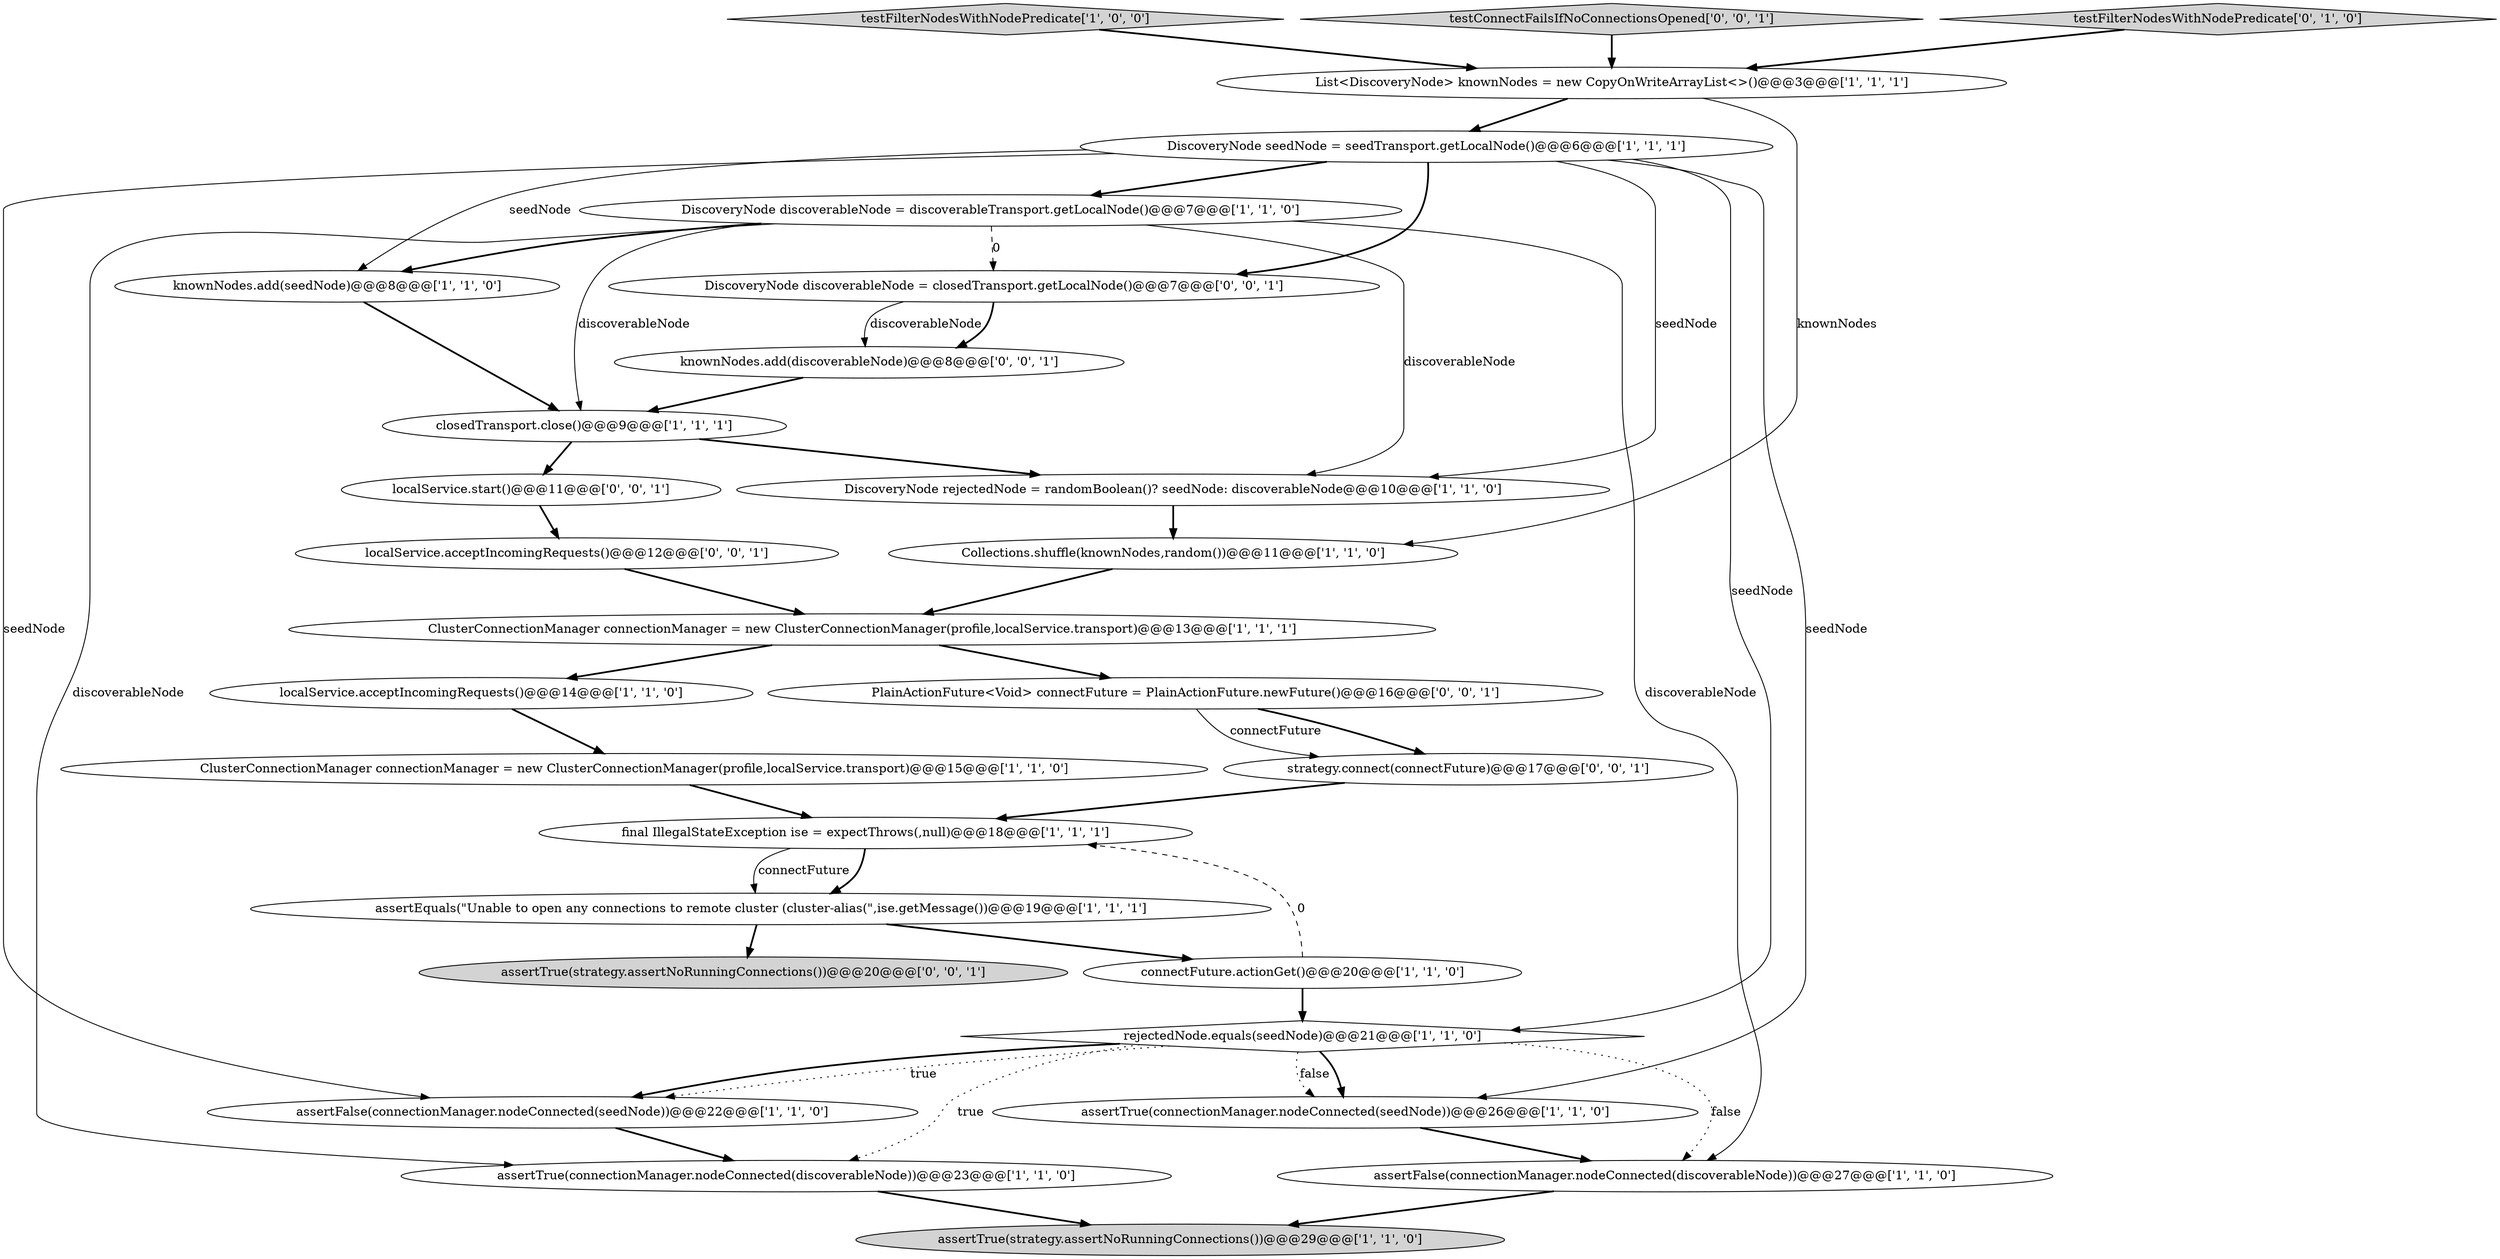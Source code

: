 digraph {
0 [style = filled, label = "localService.acceptIncomingRequests()@@@14@@@['1', '1', '0']", fillcolor = white, shape = ellipse image = "AAA0AAABBB1BBB"];
8 [style = filled, label = "List<DiscoveryNode> knownNodes = new CopyOnWriteArrayList<>()@@@3@@@['1', '1', '1']", fillcolor = white, shape = ellipse image = "AAA0AAABBB1BBB"];
9 [style = filled, label = "rejectedNode.equals(seedNode)@@@21@@@['1', '1', '0']", fillcolor = white, shape = diamond image = "AAA0AAABBB1BBB"];
27 [style = filled, label = "assertTrue(strategy.assertNoRunningConnections())@@@20@@@['0', '0', '1']", fillcolor = lightgray, shape = ellipse image = "AAA0AAABBB3BBB"];
1 [style = filled, label = "testFilterNodesWithNodePredicate['1', '0', '0']", fillcolor = lightgray, shape = diamond image = "AAA0AAABBB1BBB"];
24 [style = filled, label = "testConnectFailsIfNoConnectionsOpened['0', '0', '1']", fillcolor = lightgray, shape = diamond image = "AAA0AAABBB3BBB"];
2 [style = filled, label = "DiscoveryNode seedNode = seedTransport.getLocalNode()@@@6@@@['1', '1', '1']", fillcolor = white, shape = ellipse image = "AAA0AAABBB1BBB"];
20 [style = filled, label = "testFilterNodesWithNodePredicate['0', '1', '0']", fillcolor = lightgray, shape = diamond image = "AAA0AAABBB2BBB"];
26 [style = filled, label = "DiscoveryNode discoverableNode = closedTransport.getLocalNode()@@@7@@@['0', '0', '1']", fillcolor = white, shape = ellipse image = "AAA0AAABBB3BBB"];
14 [style = filled, label = "final IllegalStateException ise = expectThrows(,null)@@@18@@@['1', '1', '1']", fillcolor = white, shape = ellipse image = "AAA0AAABBB1BBB"];
19 [style = filled, label = "ClusterConnectionManager connectionManager = new ClusterConnectionManager(profile,localService.transport)@@@13@@@['1', '1', '1']", fillcolor = white, shape = ellipse image = "AAA0AAABBB1BBB"];
22 [style = filled, label = "localService.acceptIncomingRequests()@@@12@@@['0', '0', '1']", fillcolor = white, shape = ellipse image = "AAA0AAABBB3BBB"];
16 [style = filled, label = "Collections.shuffle(knownNodes,random())@@@11@@@['1', '1', '0']", fillcolor = white, shape = ellipse image = "AAA0AAABBB1BBB"];
23 [style = filled, label = "PlainActionFuture<Void> connectFuture = PlainActionFuture.newFuture()@@@16@@@['0', '0', '1']", fillcolor = white, shape = ellipse image = "AAA0AAABBB3BBB"];
18 [style = filled, label = "connectFuture.actionGet()@@@20@@@['1', '1', '0']", fillcolor = white, shape = ellipse image = "AAA0AAABBB1BBB"];
11 [style = filled, label = "assertTrue(connectionManager.nodeConnected(seedNode))@@@26@@@['1', '1', '0']", fillcolor = white, shape = ellipse image = "AAA0AAABBB1BBB"];
17 [style = filled, label = "assertEquals(\"Unable to open any connections to remote cluster (cluster-alias(\",ise.getMessage())@@@19@@@['1', '1', '1']", fillcolor = white, shape = ellipse image = "AAA0AAABBB1BBB"];
4 [style = filled, label = "assertFalse(connectionManager.nodeConnected(discoverableNode))@@@27@@@['1', '1', '0']", fillcolor = white, shape = ellipse image = "AAA0AAABBB1BBB"];
3 [style = filled, label = "assertFalse(connectionManager.nodeConnected(seedNode))@@@22@@@['1', '1', '0']", fillcolor = white, shape = ellipse image = "AAA0AAABBB1BBB"];
7 [style = filled, label = "assertTrue(strategy.assertNoRunningConnections())@@@29@@@['1', '1', '0']", fillcolor = lightgray, shape = ellipse image = "AAA0AAABBB1BBB"];
12 [style = filled, label = "DiscoveryNode rejectedNode = randomBoolean()? seedNode: discoverableNode@@@10@@@['1', '1', '0']", fillcolor = white, shape = ellipse image = "AAA0AAABBB1BBB"];
13 [style = filled, label = "assertTrue(connectionManager.nodeConnected(discoverableNode))@@@23@@@['1', '1', '0']", fillcolor = white, shape = ellipse image = "AAA0AAABBB1BBB"];
25 [style = filled, label = "strategy.connect(connectFuture)@@@17@@@['0', '0', '1']", fillcolor = white, shape = ellipse image = "AAA0AAABBB3BBB"];
6 [style = filled, label = "closedTransport.close()@@@9@@@['1', '1', '1']", fillcolor = white, shape = ellipse image = "AAA0AAABBB1BBB"];
10 [style = filled, label = "ClusterConnectionManager connectionManager = new ClusterConnectionManager(profile,localService.transport)@@@15@@@['1', '1', '0']", fillcolor = white, shape = ellipse image = "AAA0AAABBB1BBB"];
21 [style = filled, label = "localService.start()@@@11@@@['0', '0', '1']", fillcolor = white, shape = ellipse image = "AAA0AAABBB3BBB"];
5 [style = filled, label = "knownNodes.add(seedNode)@@@8@@@['1', '1', '0']", fillcolor = white, shape = ellipse image = "AAA0AAABBB1BBB"];
15 [style = filled, label = "DiscoveryNode discoverableNode = discoverableTransport.getLocalNode()@@@7@@@['1', '1', '0']", fillcolor = white, shape = ellipse image = "AAA0AAABBB1BBB"];
28 [style = filled, label = "knownNodes.add(discoverableNode)@@@8@@@['0', '0', '1']", fillcolor = white, shape = ellipse image = "AAA0AAABBB3BBB"];
26->28 [style = solid, label="discoverableNode"];
23->25 [style = bold, label=""];
2->26 [style = bold, label=""];
28->6 [style = bold, label=""];
1->8 [style = bold, label=""];
2->5 [style = solid, label="seedNode"];
9->11 [style = bold, label=""];
22->19 [style = bold, label=""];
10->14 [style = bold, label=""];
2->9 [style = solid, label="seedNode"];
15->13 [style = solid, label="discoverableNode"];
6->21 [style = bold, label=""];
2->12 [style = solid, label="seedNode"];
11->4 [style = bold, label=""];
14->17 [style = bold, label=""];
12->16 [style = bold, label=""];
25->14 [style = bold, label=""];
14->17 [style = solid, label="connectFuture"];
16->19 [style = bold, label=""];
9->4 [style = dotted, label="false"];
4->7 [style = bold, label=""];
15->5 [style = bold, label=""];
19->0 [style = bold, label=""];
9->11 [style = dotted, label="false"];
15->4 [style = solid, label="discoverableNode"];
2->3 [style = solid, label="seedNode"];
2->11 [style = solid, label="seedNode"];
0->10 [style = bold, label=""];
20->8 [style = bold, label=""];
5->6 [style = bold, label=""];
8->2 [style = bold, label=""];
21->22 [style = bold, label=""];
13->7 [style = bold, label=""];
19->23 [style = bold, label=""];
8->16 [style = solid, label="knownNodes"];
9->13 [style = dotted, label="true"];
2->15 [style = bold, label=""];
18->9 [style = bold, label=""];
15->26 [style = dashed, label="0"];
3->13 [style = bold, label=""];
18->14 [style = dashed, label="0"];
9->3 [style = bold, label=""];
15->6 [style = solid, label="discoverableNode"];
26->28 [style = bold, label=""];
23->25 [style = solid, label="connectFuture"];
17->27 [style = bold, label=""];
24->8 [style = bold, label=""];
15->12 [style = solid, label="discoverableNode"];
9->3 [style = dotted, label="true"];
17->18 [style = bold, label=""];
6->12 [style = bold, label=""];
}
